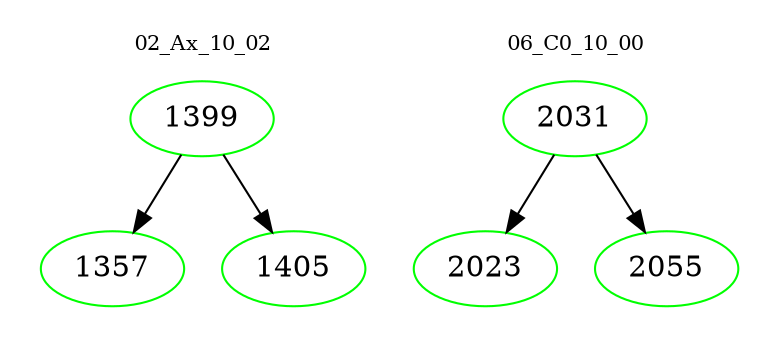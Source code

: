 digraph{
subgraph cluster_0 {
color = white
label = "02_Ax_10_02";
fontsize=10;
T0_1399 [label="1399", color="green"]
T0_1399 -> T0_1357 [color="black"]
T0_1357 [label="1357", color="green"]
T0_1399 -> T0_1405 [color="black"]
T0_1405 [label="1405", color="green"]
}
subgraph cluster_1 {
color = white
label = "06_C0_10_00";
fontsize=10;
T1_2031 [label="2031", color="green"]
T1_2031 -> T1_2023 [color="black"]
T1_2023 [label="2023", color="green"]
T1_2031 -> T1_2055 [color="black"]
T1_2055 [label="2055", color="green"]
}
}
